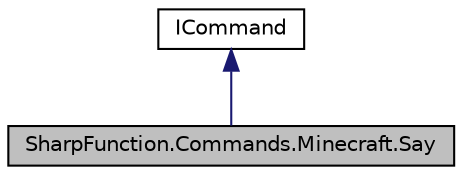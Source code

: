 digraph "SharpFunction.Commands.Minecraft.Say"
{
 // LATEX_PDF_SIZE
  edge [fontname="Helvetica",fontsize="10",labelfontname="Helvetica",labelfontsize="10"];
  node [fontname="Helvetica",fontsize="10",shape=record];
  Node1 [label="SharpFunction.Commands.Minecraft.Say",height=0.2,width=0.4,color="black", fillcolor="grey75", style="filled", fontcolor="black",tooltip="Say command. Equal to Minecraft's"];
  Node2 -> Node1 [dir="back",color="midnightblue",fontsize="10",style="solid",fontname="Helvetica"];
  Node2 [label="ICommand",height=0.2,width=0.4,color="black", fillcolor="white", style="filled",URL="$interface_sharp_function_1_1_commands_1_1_minecraft_1_1_i_command.html",tooltip="Represents main interface inherited by all command classes"];
}
